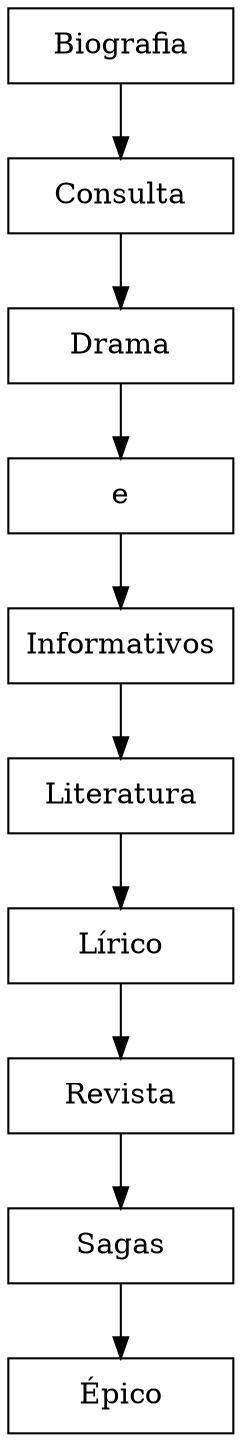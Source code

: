 digraph G{ 

node[ shape = box] 

ABiografia[label = "Biografia
", width=1.5];

AConsulta[label = "Consulta
", width=1.5];

ADrama[label = "Drama
", width=1.5];

Ae[label = "e
", width=1.5];

AInformativos[label = "Informativos
", width=1.5];

ALiteratura[label = "Literatura
", width=1.5];

ALírico[label = "Lírico
", width=1.5];

ARevista[label = "Revista
", width=1.5];

ASagas[label = "Sagas
", width=1.5];

AÉpico[label = "Épico
", width=1.5];

ABiografia -> AConsulta

AConsulta -> ADrama

ADrama -> Ae

Ae -> AInformativos

AInformativos -> ALiteratura

ALiteratura -> ALírico

ALírico -> ARevista

ARevista -> ASagas

ASagas -> AÉpico

}
